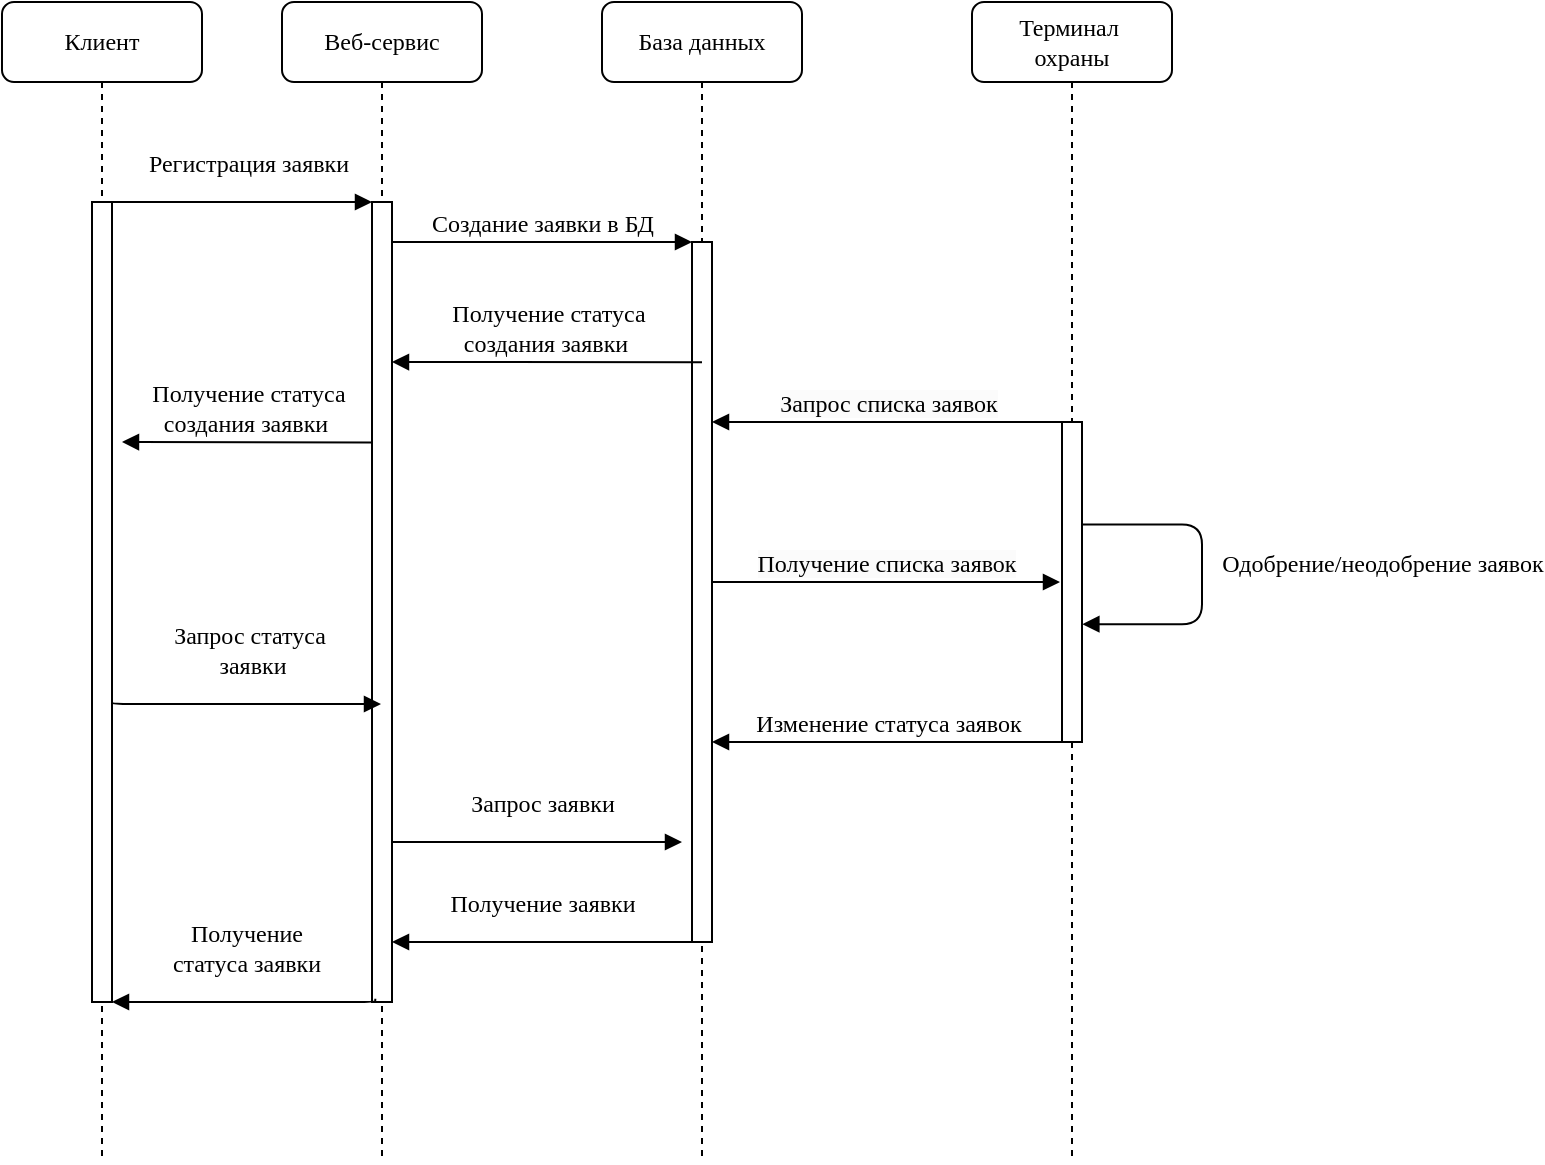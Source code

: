 <mxfile version="20.8.16" type="device"><diagram name="Page-1" id="13e1069c-82ec-6db2-03f1-153e76fe0fe0"><mxGraphModel dx="934" dy="544" grid="1" gridSize="10" guides="1" tooltips="1" connect="1" arrows="1" fold="1" page="1" pageScale="1" pageWidth="1100" pageHeight="850" background="none" math="0" shadow="0"><root><mxCell id="0"/><mxCell id="1" parent="0"/><mxCell id="7baba1c4bc27f4b0-2" value="Веб-сервис" style="shape=umlLifeline;perimeter=lifelinePerimeter;whiteSpace=wrap;html=1;container=1;collapsible=0;recursiveResize=0;outlineConnect=0;rounded=1;shadow=0;comic=0;labelBackgroundColor=none;strokeWidth=1;fontFamily=Verdana;fontSize=12;align=center;" parent="1" vertex="1"><mxGeometry x="240" y="80" width="100" height="580" as="geometry"/></mxCell><mxCell id="7baba1c4bc27f4b0-10" value="" style="html=1;points=[];perimeter=orthogonalPerimeter;rounded=0;shadow=0;comic=0;labelBackgroundColor=none;strokeWidth=1;fontFamily=Verdana;fontSize=12;align=center;" parent="7baba1c4bc27f4b0-2" vertex="1"><mxGeometry x="45" y="100" width="10" height="400" as="geometry"/></mxCell><mxCell id="sn0xvnBcI3Ug4KwaY2OU-10" value="Получение статуса &lt;br&gt;создания заявки&amp;nbsp;" style="html=1;verticalAlign=bottom;endArrow=block;labelBackgroundColor=none;fontFamily=Verdana;fontSize=12;edgeStyle=elbowEdgeStyle;elbow=vertical;" edge="1" parent="7baba1c4bc27f4b0-2"><mxGeometry relative="1" as="geometry"><mxPoint x="45.0" y="220.26" as="sourcePoint"/><mxPoint x="-80" y="220" as="targetPoint"/></mxGeometry></mxCell><mxCell id="7baba1c4bc27f4b0-3" value="База данных" style="shape=umlLifeline;perimeter=lifelinePerimeter;whiteSpace=wrap;html=1;container=1;collapsible=0;recursiveResize=0;outlineConnect=0;rounded=1;shadow=0;comic=0;labelBackgroundColor=none;strokeWidth=1;fontFamily=Verdana;fontSize=12;align=center;" parent="1" vertex="1"><mxGeometry x="400" y="80" width="100" height="580" as="geometry"/></mxCell><mxCell id="7baba1c4bc27f4b0-13" value="" style="html=1;points=[];perimeter=orthogonalPerimeter;rounded=0;shadow=0;comic=0;labelBackgroundColor=none;strokeWidth=1;fontFamily=Verdana;fontSize=12;align=center;" parent="7baba1c4bc27f4b0-3" vertex="1"><mxGeometry x="45" y="120" width="10" height="350" as="geometry"/></mxCell><mxCell id="sn0xvnBcI3Ug4KwaY2OU-12" value="Получение заявки" style="html=1;verticalAlign=bottom;endArrow=block;labelBackgroundColor=none;fontFamily=Verdana;fontSize=12;edgeStyle=elbowEdgeStyle;elbow=vertical;" edge="1" parent="7baba1c4bc27f4b0-3" target="7baba1c4bc27f4b0-10"><mxGeometry y="-10" relative="1" as="geometry"><mxPoint x="45.0" y="470" as="sourcePoint"/><mxPoint x="-100" y="470" as="targetPoint"/><mxPoint as="offset"/><Array as="points"><mxPoint x="-40" y="470"/><mxPoint x="-95" y="360"/><mxPoint x="-25" y="470"/></Array></mxGeometry></mxCell><mxCell id="7baba1c4bc27f4b0-4" value="Терминал&amp;nbsp;&lt;br&gt;охраны" style="shape=umlLifeline;perimeter=lifelinePerimeter;whiteSpace=wrap;html=1;container=1;collapsible=0;recursiveResize=0;outlineConnect=0;rounded=1;shadow=0;comic=0;labelBackgroundColor=none;strokeWidth=1;fontFamily=Verdana;fontSize=12;align=center;" parent="1" vertex="1"><mxGeometry x="585" y="80" width="100" height="580" as="geometry"/></mxCell><mxCell id="7baba1c4bc27f4b0-16" value="" style="html=1;points=[];perimeter=orthogonalPerimeter;rounded=0;shadow=0;comic=0;labelBackgroundColor=none;strokeWidth=1;fontFamily=Verdana;fontSize=12;align=center;" parent="7baba1c4bc27f4b0-4" vertex="1"><mxGeometry x="45" y="210" width="10" height="160" as="geometry"/></mxCell><mxCell id="sn0xvnBcI3Ug4KwaY2OU-4" value="Одобрение/неодобрение заявок" style="html=1;verticalAlign=bottom;endArrow=block;labelBackgroundColor=none;fontFamily=Verdana;fontSize=12;edgeStyle=elbowEdgeStyle;elbow=vertical;exitX=0.955;exitY=0.32;exitDx=0;exitDy=0;exitPerimeter=0;entryX=1.019;entryY=0.632;entryDx=0;entryDy=0;entryPerimeter=0;" edge="1" parent="7baba1c4bc27f4b0-4" source="7baba1c4bc27f4b0-16" target="7baba1c4bc27f4b0-16"><mxGeometry x="0.053" y="90" relative="1" as="geometry"><mxPoint x="276.16" y="290.61" as="sourcePoint"/><Array as="points"><mxPoint x="115" y="250"/><mxPoint x="185" y="289.39"/><mxPoint x="235" y="209.39"/></Array><mxPoint x="100.0" y="289.39" as="targetPoint"/><mxPoint as="offset"/></mxGeometry></mxCell><mxCell id="7baba1c4bc27f4b0-8" value="Клиент" style="shape=umlLifeline;perimeter=lifelinePerimeter;whiteSpace=wrap;html=1;container=1;collapsible=0;recursiveResize=0;outlineConnect=0;rounded=1;shadow=0;comic=0;labelBackgroundColor=none;strokeWidth=1;fontFamily=Verdana;fontSize=12;align=center;" parent="1" vertex="1"><mxGeometry x="100" y="80" width="100" height="580" as="geometry"/></mxCell><mxCell id="7baba1c4bc27f4b0-9" value="" style="html=1;points=[];perimeter=orthogonalPerimeter;rounded=0;shadow=0;comic=0;labelBackgroundColor=none;strokeWidth=1;fontFamily=Verdana;fontSize=12;align=center;" parent="7baba1c4bc27f4b0-8" vertex="1"><mxGeometry x="45" y="100" width="10" height="400" as="geometry"/></mxCell><mxCell id="sn0xvnBcI3Ug4KwaY2OU-7" value="Запрос статуса&amp;nbsp;&lt;br&gt;заявки" style="html=1;verticalAlign=bottom;endArrow=block;labelBackgroundColor=none;fontFamily=Verdana;fontSize=12;edgeStyle=elbowEdgeStyle;elbow=vertical;" edge="1" parent="7baba1c4bc27f4b0-8" target="7baba1c4bc27f4b0-2"><mxGeometry x="0.037" y="10" relative="1" as="geometry"><mxPoint x="55" y="350" as="sourcePoint"/><mxPoint x="180" y="350" as="targetPoint"/><mxPoint as="offset"/><Array as="points"><mxPoint x="120" y="351"/><mxPoint x="125" y="350"/><mxPoint x="95" y="350"/><mxPoint x="115" y="350"/></Array></mxGeometry></mxCell><mxCell id="7baba1c4bc27f4b0-17" value="&lt;span style=&quot;color: rgb(0, 0, 0); font-family: Verdana; font-size: 12px; font-style: normal; font-variant-ligatures: normal; font-variant-caps: normal; font-weight: 400; letter-spacing: normal; orphans: 2; text-align: center; text-indent: 0px; text-transform: none; widows: 2; word-spacing: 0px; -webkit-text-stroke-width: 0px; background-color: rgb(251, 251, 251); text-decoration-thickness: initial; text-decoration-style: initial; text-decoration-color: initial; float: none; display: inline !important;&quot;&gt;Запрос списка заявок&lt;/span&gt;" style="html=1;verticalAlign=bottom;endArrow=block;labelBackgroundColor=none;fontFamily=Verdana;fontSize=12;edgeStyle=elbowEdgeStyle;elbow=vertical;" parent="1" source="7baba1c4bc27f4b0-16" target="7baba1c4bc27f4b0-13" edge="1"><mxGeometry relative="1" as="geometry"><mxPoint x="680" y="260" as="sourcePoint"/><Array as="points"><mxPoint x="610" y="290"/><mxPoint x="530" y="270"/><mxPoint x="460" y="220"/></Array></mxGeometry></mxCell><mxCell id="7baba1c4bc27f4b0-11" value="Регистрация заявки" style="html=1;verticalAlign=bottom;endArrow=block;entryX=0;entryY=0;labelBackgroundColor=none;fontFamily=Verdana;fontSize=12;edgeStyle=elbowEdgeStyle;elbow=vertical;" parent="1" source="7baba1c4bc27f4b0-9" target="7baba1c4bc27f4b0-10" edge="1"><mxGeometry x="0.037" y="10" relative="1" as="geometry"><mxPoint x="220" y="190" as="sourcePoint"/><mxPoint as="offset"/></mxGeometry></mxCell><mxCell id="7baba1c4bc27f4b0-14" value="Создание заявки в БД" style="html=1;verticalAlign=bottom;endArrow=block;entryX=0;entryY=0;labelBackgroundColor=none;fontFamily=Verdana;fontSize=12;edgeStyle=elbowEdgeStyle;elbow=vertical;" parent="1" source="7baba1c4bc27f4b0-10" target="7baba1c4bc27f4b0-13" edge="1"><mxGeometry relative="1" as="geometry"><mxPoint x="370" y="200" as="sourcePoint"/></mxGeometry></mxCell><mxCell id="sn0xvnBcI3Ug4KwaY2OU-1" value="Изменение статуса заявок" style="html=1;verticalAlign=bottom;endArrow=block;labelBackgroundColor=none;fontFamily=Verdana;fontSize=12;edgeStyle=elbowEdgeStyle;elbow=vertical;" edge="1" parent="1" target="7baba1c4bc27f4b0-13"><mxGeometry relative="1" as="geometry"><mxPoint x="631" y="450" as="sourcePoint"/><Array as="points"><mxPoint x="530" y="450"/><mxPoint x="540" y="360"/><mxPoint x="590" y="280"/></Array><mxPoint x="790.0" y="200" as="targetPoint"/></mxGeometry></mxCell><mxCell id="sn0xvnBcI3Ug4KwaY2OU-8" value="Запрос заявки" style="html=1;verticalAlign=bottom;endArrow=block;labelBackgroundColor=none;fontFamily=Verdana;fontSize=12;edgeStyle=elbowEdgeStyle;elbow=vertical;" edge="1" parent="1" source="7baba1c4bc27f4b0-10"><mxGeometry x="0.037" y="10" relative="1" as="geometry"><mxPoint x="370" y="430" as="sourcePoint"/><mxPoint x="440" y="500" as="targetPoint"/><mxPoint as="offset"/><Array as="points"><mxPoint x="370" y="500"/><mxPoint x="300" y="390"/></Array></mxGeometry></mxCell><mxCell id="sn0xvnBcI3Ug4KwaY2OU-9" value="Получение статуса &lt;br&gt;создания заявки&amp;nbsp;" style="html=1;verticalAlign=bottom;endArrow=block;labelBackgroundColor=none;fontFamily=Verdana;fontSize=12;edgeStyle=elbowEdgeStyle;elbow=vertical;" edge="1" parent="1" target="7baba1c4bc27f4b0-10"><mxGeometry relative="1" as="geometry"><mxPoint x="450.0" y="260.13" as="sourcePoint"/><mxPoint x="300" y="260.001" as="targetPoint"/></mxGeometry></mxCell><mxCell id="sn0xvnBcI3Ug4KwaY2OU-11" value="&lt;span style=&quot;color: rgb(0, 0, 0); font-family: Verdana; font-size: 12px; font-style: normal; font-variant-ligatures: normal; font-variant-caps: normal; font-weight: 400; letter-spacing: normal; orphans: 2; text-align: center; text-indent: 0px; text-transform: none; widows: 2; word-spacing: 0px; -webkit-text-stroke-width: 0px; background-color: rgb(251, 251, 251); text-decoration-thickness: initial; text-decoration-style: initial; text-decoration-color: initial; float: none; display: inline !important;&quot;&gt;Получение списка заявок&lt;/span&gt;" style="html=1;verticalAlign=bottom;endArrow=block;labelBackgroundColor=none;fontFamily=Verdana;fontSize=12;edgeStyle=elbowEdgeStyle;elbow=vertical;" edge="1" parent="1" source="7baba1c4bc27f4b0-13"><mxGeometry relative="1" as="geometry"><mxPoint x="460" y="370" as="sourcePoint"/><Array as="points"><mxPoint x="530" y="370"/><mxPoint x="530" y="380"/><mxPoint x="455" y="299.68"/><mxPoint x="525" y="349.68"/><mxPoint x="605" y="369.68"/></Array><mxPoint x="629" y="370" as="targetPoint"/></mxGeometry></mxCell><mxCell id="sn0xvnBcI3Ug4KwaY2OU-13" value="Получение &lt;br&gt;статуса заявки" style="html=1;verticalAlign=bottom;endArrow=block;labelBackgroundColor=none;fontFamily=Verdana;fontSize=12;edgeStyle=elbowEdgeStyle;elbow=vertical;exitX=0.165;exitY=0.996;exitDx=0;exitDy=0;exitPerimeter=0;" edge="1" parent="1" source="7baba1c4bc27f4b0-10"><mxGeometry y="-10" relative="1" as="geometry"><mxPoint x="280" y="580" as="sourcePoint"/><mxPoint x="155" y="580" as="targetPoint"/><mxPoint as="offset"/><Array as="points"><mxPoint x="220" y="580"/><mxPoint x="165" y="470"/><mxPoint x="235" y="580"/></Array></mxGeometry></mxCell></root></mxGraphModel></diagram></mxfile>